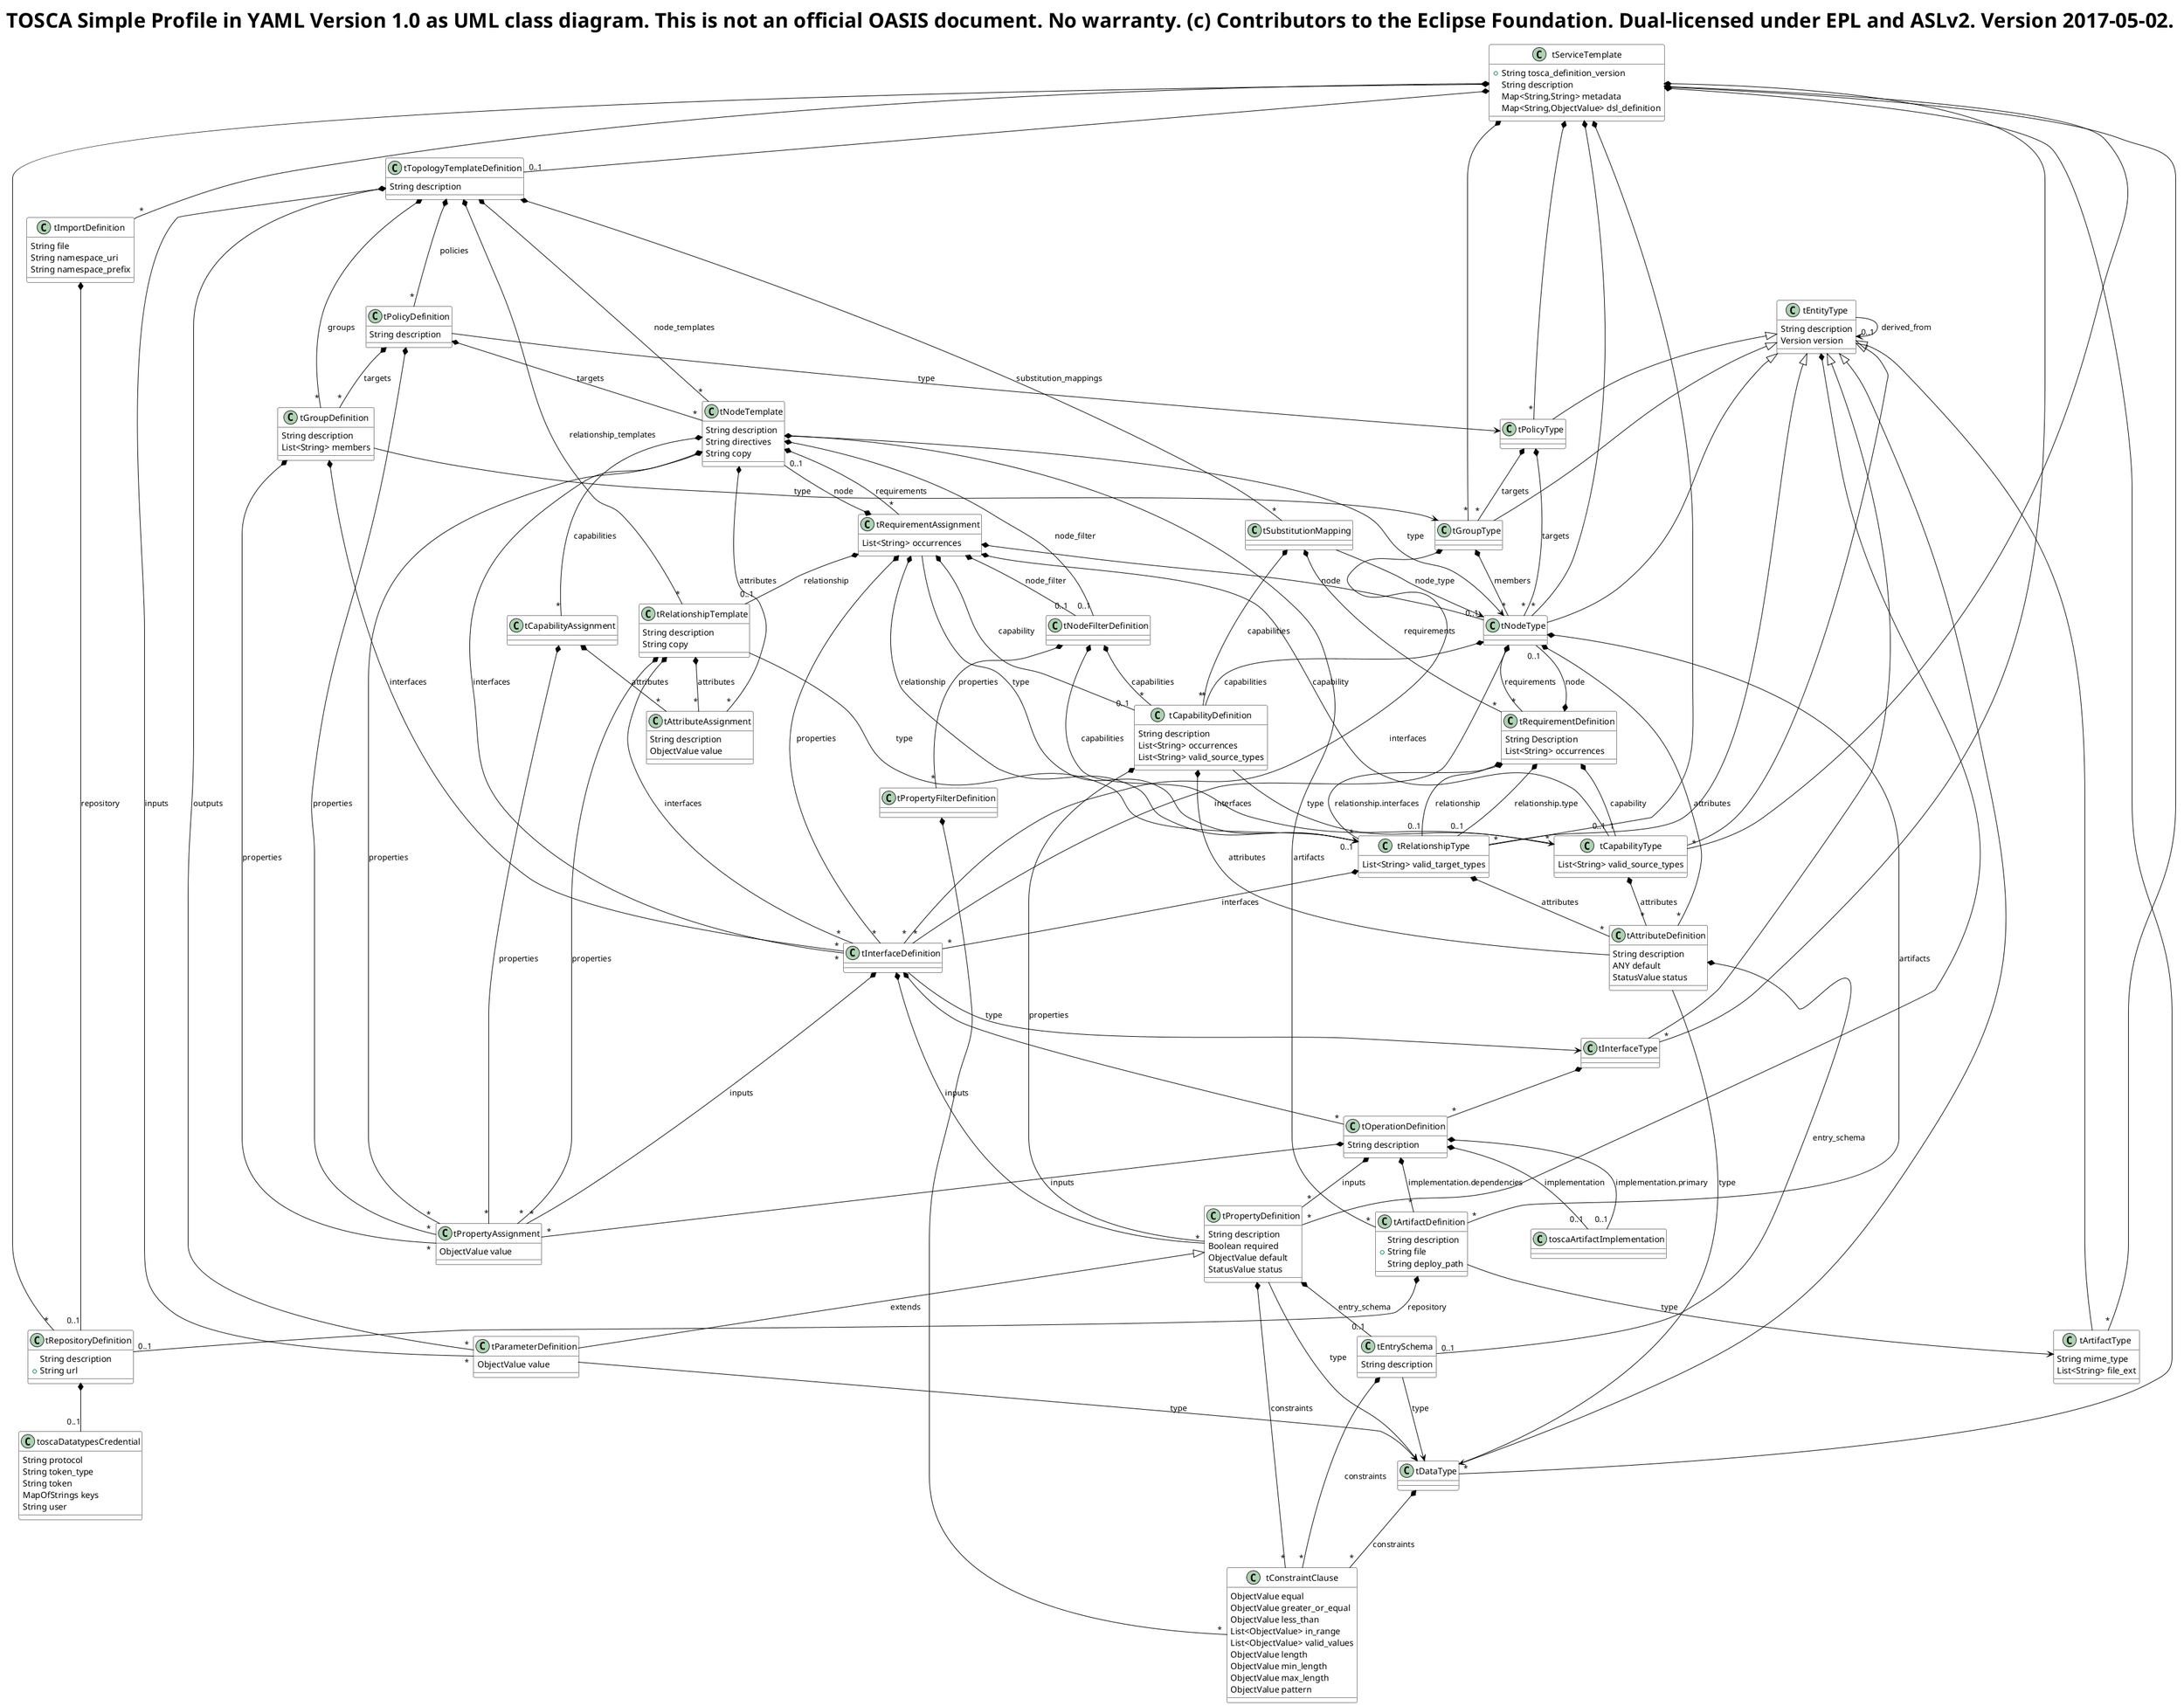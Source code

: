 Copyright (c) 2017 Contributors to the Eclipse Foundation

See the NOTICE file(s) distributed with this work for additional
information regarding copyright ownership.

This program and the accompanying materials are made available under the
terms of the Eclipse Public License 2.0 which is available at
http://www.eclipse.org/legal/epl-2.0, or the Apache Software License 2.0
which is available at https://www.apache.org/licenses/LICENSE-2.0.

SPDX-License-Identifier: EPL-2.0 OR Apache-2.0


This model describes the data model specified for TOSCA Simple Profile in 
YAML version 1.0.
Specififcation:  http://docs.oasis-open.org/tosca/TOSCA-Simple-Profile-YAML/v1.0/TOSCA-Simple-Profile-YAML-v1.0.html

@startuml

skinparam class {
	BackgroundColor White
	ArrowColor Black
	BorderColor Black
	LegendBackgroundColor White
}

skinparam stereotypeCBackgroundColor LightGray

skinparam noteBackgroundColor White
skinparam noteBorderColor Black


'required for SVG
skinparam defaultFontName sans-serif

Title <size:33>TOSCA Simple Profile in YAML Version 1.0 as UML class diagram. This is not an official OASIS document. No warranty. (c) Contributors to the Eclipse Foundation. Dual-licensed under EPL and ASLv2. Version 2017-05-02.

'*************************************************************
' Specification classes
'*************************************************************
class tServiceTemplate {
    +String tosca_definition_version
    String description
	Map<String,String> metadata
	Map<String,ObjectValue> dsl_definition
}
tServiceTemplate *-- "*" tRepositoryDefinition
tServiceTemplate *-- "*" tImportDefinition
tServiceTemplate *-- "*" tArtifactType
tServiceTemplate *-- "*" tDataType
tServiceTemplate *-- "*" tCapabilityType
tServiceTemplate *-- "*" tInterfaceType
tServiceTemplate *-- "*" tRelationshipType
tServiceTemplate *-- "*" tNodeType
tServiceTemplate *-- "*" tGroupType
tServiceTemplate *-- "*" tPolicyType
tServiceTemplate *-- "0..1" tTopologyTemplateDefinition

'*************************************************************
' Definition classes
'*************************************************************
class tRepositoryDefinition {
	String description
	+String url
}
tRepositoryDefinition *-- "0..1" toscaDatatypesCredential

class tImportDefinition {
	String file
	String namespace_uri
	String namespace_prefix
}
tImportDefinition *-- "0..1" tRepositoryDefinition : repository

class tPropertyDefinition {
	String description
	Boolean required
	ObjectValue default
	StatusValue status
}
tPropertyDefinition --> tDataType : type
tPropertyDefinition *-- "*" tConstraintClause : constraints
tPropertyDefinition *-- "0..1" tEntrySchema : entry_schema

class tAttributeDefinition {
	String description
	ANY default
	StatusValue status
}
tAttributeDefinition --> tDataType : type
tAttributeDefinition *-- "0..1" tEntrySchema : entry_schema

class tOperationDefinition {
	String description
}
tOperationDefinition *-- "*" tPropertyDefinition : inputs
tOperationDefinition *-- "*" tPropertyAssignment : inputs
tOperationDefinition *-- "0..1" toscaArtifactImplementation : implementation
tOperationDefinition *-- "0..1" toscaArtifactImplementation : implementation.primary
tOperationDefinition *-- "*" tArtifactDefinition : implementation.dependencies

class tInterfaceDefinition {

}
tInterfaceDefinition --> tInterfaceType : type
tInterfaceDefinition *-- "*" tPropertyAssignment : inputs
tInterfaceDefinition *-- "*" tPropertyDefinition : inputs
tInterfaceDefinition *-- "*" tOperationDefinition

class tRequirementDefinition {
	String Description
	List<String> occurrences
} 
tRequirementDefinition *-- "1" tCapabilityType : capability
tRequirementDefinition *-- "0..1" tNodeType : node
tRequirementDefinition *-- "0..1" tRelationshipType : relationship
tRequirementDefinition *-- "0..1" tRelationshipType : relationship.type
tRequirementDefinition *-- "*" tRelationshipType : relationship.interfaces

class tCapabilityDefinition {
	String description
	List<String> occurrences
	List<String> valid_source_types
}
tCapabilityDefinition --> tCapabilityType : type
tCapabilityDefinition *-- tPropertyDefinition : properties
tCapabilityDefinition *-- tAttributeDefinition : attributes

class tArtifactDefinition {
	String description
	+String file
	String deploy_path
}
tArtifactDefinition --> tArtifactType : type
tArtifactDefinition *-- "0..1" tRepositoryDefinition : repository

class tGroupDefinition {
	String description
	List<String> members
}
tGroupDefinition --> tGroupType : type
tGroupDefinition *-- "*" tPropertyAssignment : properties
tGroupDefinition *-- "*" tInterfaceDefinition : interfaces

class tPolicyDefinition {
	String description
}
tPolicyDefinition --> tPolicyType : type
tPolicyDefinition *-- "*" tPropertyAssignment : properties
tPolicyDefinition *-- "*" tNodeTemplate : targets
tPolicyDefinition *-- "*" tGroupDefinition : targets

tPropertyDefinition <|-- tParameterDefinition : extends
class tParameterDefinition {
	ObjectValue value
}
tParameterDefinition --> tDataType : type

'*************************************************************
' Type classes
'*************************************************************
class tEntityType {
	String description
	Version version
}
tEntityType --> "0..1" tEntityType : derived_from
tEntityType *-- "*" tPropertyDefinition

tEntityType <|-- tArtifactType
class tArtifactType {
	String mime_type
	List<String> file_ext
}

tEntityType <|-- tDataType
class tDataType {
}
tDataType *-- "*" tConstraintClause : constraints

tEntityType <|-- tCapabilityType
class tCapabilityType {
	List<String> valid_source_types
} 
tCapabilityType *-- "*" tAttributeDefinition : attributes

tEntityType <|-- tInterfaceType
class tInterfaceType {
}
tInterfaceType *-- "*" tOperationDefinition 

tEntityType <|-- tRelationshipType
class tRelationshipType {
	List<String> valid_target_types
}
tRelationshipType *-- "*" tAttributeDefinition : attributes
tRelationshipType *-- "*" tInterfaceDefinition : interfaces

tEntityType <|-- tNodeType
class tNodeType {
}
tNodeType *-- "*" tAttributeDefinition : attributes
tNodeType *-- "*" tRequirementDefinition : requirements
tNodeType *-- "*" tCapabilityDefinition : capabilities
tNodeType *-- "*" tInterfaceDefinition : interfaces
tNodeType *-- "*" tArtifactDefinition : artifacts

tEntityType <|-- tGroupType
class tGroupType {
}
tGroupType *-- "*" tNodeType : members
tGroupType *-- "*" tInterfaceDefinition : interfaces

tEntityType <|-- tPolicyType
class tPolicyType {
}
tPolicyType *-- "*" tNodeType : targets
tPolicyType *-- "*" tGroupType : targets

'*************************************************************
' Template classes
'*************************************************************

class tTopologyTemplateDefinition {
	String description
}
tTopologyTemplateDefinition *-- "*" tParameterDefinition : inputs
tTopologyTemplateDefinition *-- "*" tNodeTemplate : node_templates
tTopologyTemplateDefinition *-- "*" tRelationshipTemplate : relationship_templates
tTopologyTemplateDefinition *-- "*" tGroupDefinition : groups
tTopologyTemplateDefinition *-- "*" tPolicyDefinition : policies
tTopologyTemplateDefinition *-- "*" tParameterDefinition : outputs
tTopologyTemplateDefinition *-- "*" tSubstitutionMapping : substitution_mappings

class tNodeTemplate {
	String description
	String directives
	String copy
}
tNodeTemplate --> tNodeType : type
tNodeTemplate *-- "*" tPropertyAssignment : properties
tNodeTemplate *-- "*" tAttributeAssignment : attributes
tNodeTemplate *-- "*" tRequirementAssignment : requirements
tNodeTemplate *-- "*" tCapabilityAssignment : capabilities
tNodeTemplate *-- "*" tInterfaceDefinition : interfaces
tNodeTemplate *-- "*" tArtifactDefinition : artifacts
tNodeTemplate *-- "0..1" tNodeFilterDefinition : node_filter

class tRelationshipTemplate {
	String description
	String copy
} 
tRelationshipTemplate --> tRelationshipType : type
tRelationshipTemplate *-- "*" tPropertyAssignment : properties
tRelationshipTemplate *-- "*" tAttributeAssignment : attributes
tRelationshipTemplate *-- "*" tInterfaceDefinition : interfaces

'*************************************************************
' Assignment classes
'*************************************************************
class tPropertyAssignment {
	ObjectValue value
}

class tAttributeAssignment {
	String description
	ObjectValue value
}

class tRequirementAssignment {
	List<String> occurrences
}
tRequirementAssignment *-- "0..1" tCapabilityDefinition : capability
tRequirementAssignment *-- "0..1" tCapabilityType : capability
tRequirementAssignment *-- "0..1" tNodeTemplate : node
tRequirementAssignment *-- "0..1" tNodeType : node
tRequirementAssignment *-- "0..1" tRelationshipTemplate : relationship
tRequirementAssignment *-- "0..1" tRelationshipType : relationship
tRequirementAssignment *-- "0..1" tNodeFilterDefinition : node_filter
tRequirementAssignment --> tRelationshipType : type
tRequirementAssignment *-- "*" tInterfaceDefinition : properties


class tCapabilityAssignment {

}
tCapabilityAssignment *-- "*" tPropertyAssignment : properties
tCapabilityAssignment *-- "*" tAttributeAssignment : attributes

'*************************************************************
' Other classes
'*************************************************************
class tConstraintClause {
	ObjectValue equal
	ObjectValue greater_or_equal
	ObjectValue less_than
	List<ObjectValue> in_range
	List<ObjectValue> valid_values
	ObjectValue length
	ObjectValue min_length
	ObjectValue max_length
	ObjectValue pattern
}

class tNodeFilterDefinition {

}
tNodeFilterDefinition *-- "*" tPropertyFilterDefinition : properties
tNodeFilterDefinition *-- "*" tCapabilityDefinition : capabilities
tNodeFilterDefinition *-- "*" tCapabilityType : capabilities

class tPropertyFilterDefinition {

}
tPropertyFilterDefinition *-- "*" tConstraintClause

class tSubstitutionMapping {
	
} 
tSubstitutionMapping --> tNodeType : node_type
tSubstitutionMapping *-- "*" tCapabilityDefinition : capabilities
tSubstitutionMapping *-- "*" tRequirementDefinition : requirements

class tEntrySchema {
	String description
}
tEntrySchema --> tDataType : type
tEntrySchema *-- "*" tConstraintClause : constraints

'*************************************************************
' Default data types
'*************************************************************
class toscaDatatypesCredential {
	String protocol
	String token_type
	String token
	MapOfStrings keys
	String user
}

class toscaArtifactImplementation {

}

@enduml

